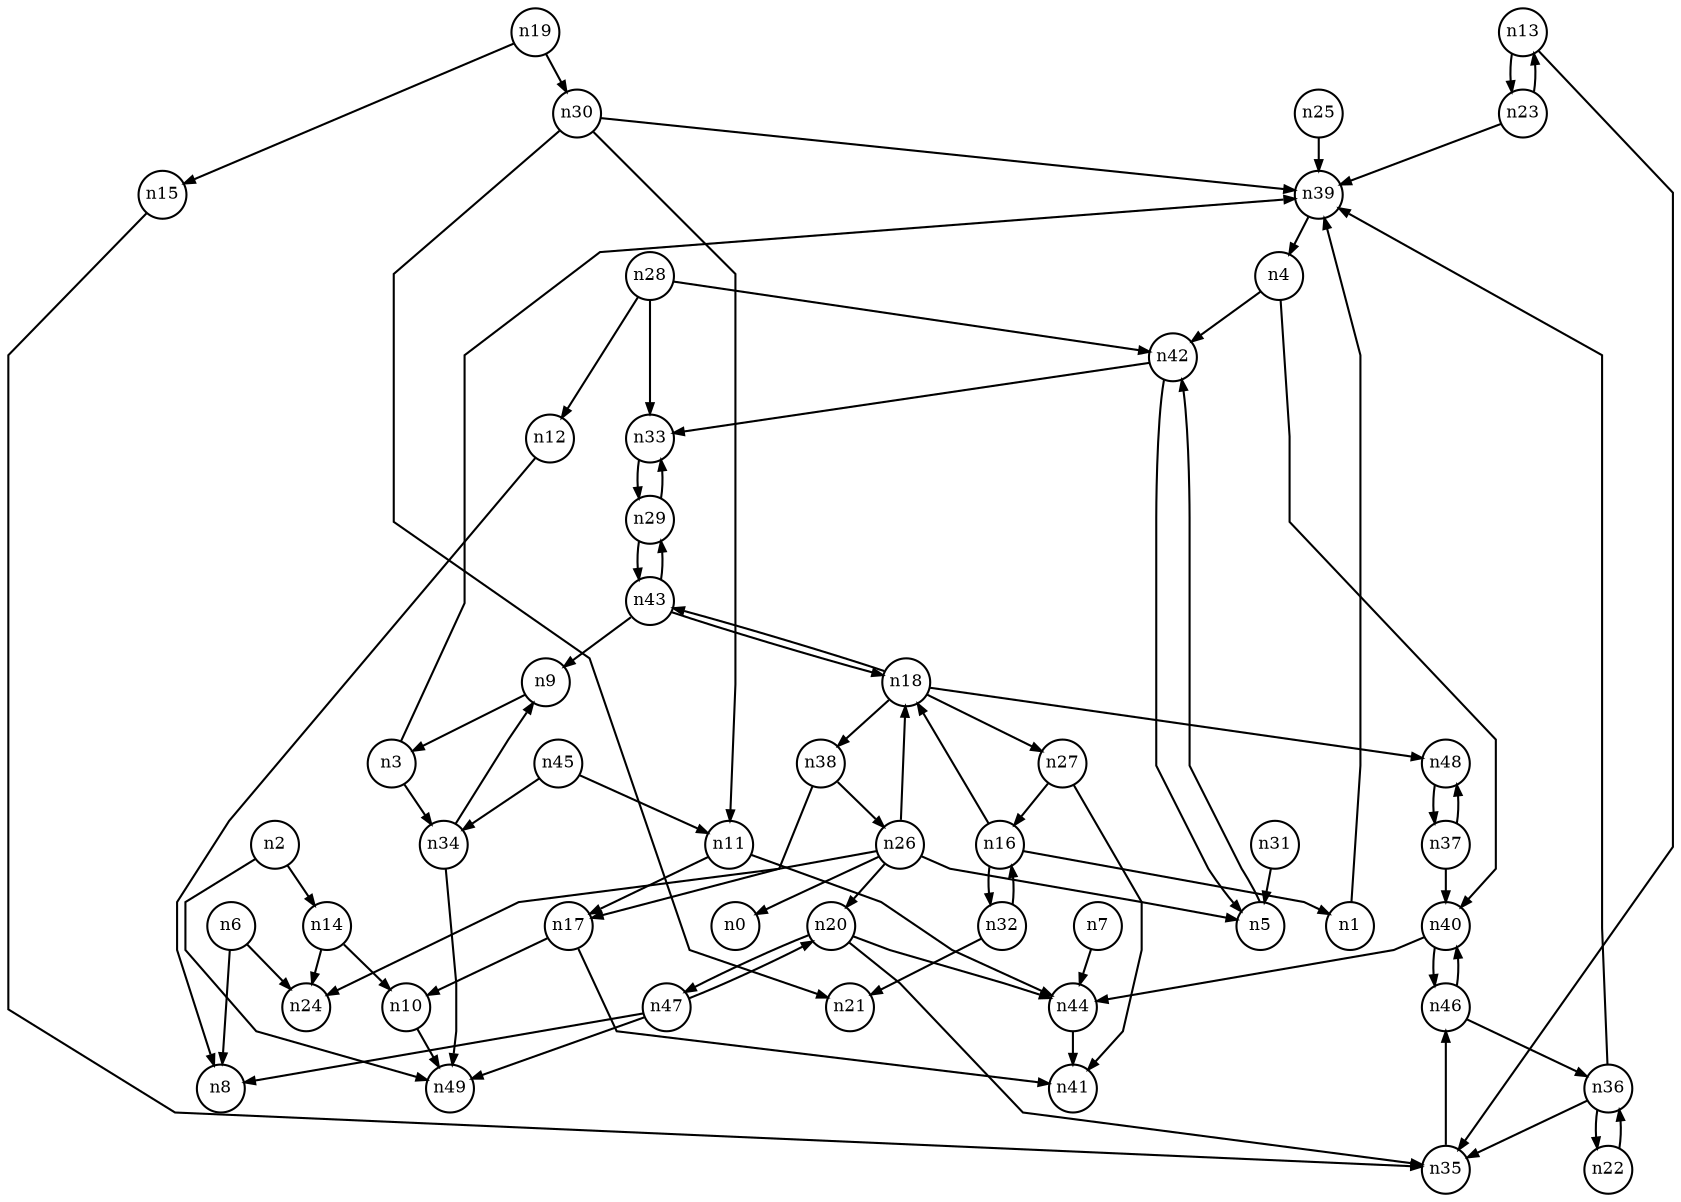 digraph G{
splines=polyline;
ranksep=0.22;
nodesep=0.22;
nodesize=0.16;
fontsize=8
edge [arrowsize=0.5]
node [fontsize=8 shape=circle width=0.32 fixedsize=shape];

n39 -> n4
n1 -> n39
n14 -> n10
n14 -> n24
n2 -> n14
n2 -> n49
n3 -> n39
n3 -> n34
n40 -> n44
n40 -> n46
n4 -> n40
n4 -> n42
n42 -> n33
n42 -> n5
n5 -> n42
n6 -> n8
n6 -> n24
n44 -> n41
n7 -> n44
n9 -> n3
n10 -> n49
n17 -> n10
n17 -> n41
n11 -> n17
n11 -> n44
n12 -> n8
n35 -> n46
n13 -> n35
n13 -> n23
n15 -> n35
n16 -> n1
n16 -> n18
n16 -> n32
n18 -> n27
n18 -> n38
n18 -> n48
n18 -> n43
n32 -> n21
n32 -> n16
n27 -> n41
n27 -> n16
n38 -> n17
n38 -> n26
n48 -> n37
n19 -> n15
n19 -> n30
n30 -> n11
n30 -> n21
n30 -> n39
n20 -> n35
n20 -> n44
n20 -> n47
n36 -> n35
n36 -> n39
n36 -> n22
n22 -> n36
n23 -> n13
n23 -> n39
n25 -> n39
n26 -> n0
n26 -> n5
n26 -> n18
n26 -> n20
n26 -> n24
n28 -> n12
n28 -> n33
n28 -> n42
n33 -> n29
n29 -> n33
n29 -> n43
n31 -> n5
n34 -> n9
n34 -> n49
n37 -> n40
n37 -> n48
n46 -> n36
n46 -> n40
n43 -> n9
n43 -> n18
n43 -> n29
n45 -> n11
n45 -> n34
n47 -> n8
n47 -> n20
n47 -> n49
}

